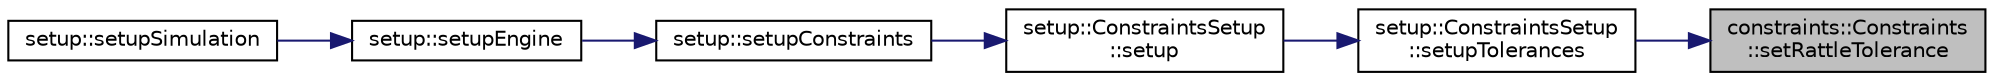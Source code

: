 digraph "constraints::Constraints::setRattleTolerance"
{
 // LATEX_PDF_SIZE
  edge [fontname="Helvetica",fontsize="10",labelfontname="Helvetica",labelfontsize="10"];
  node [fontname="Helvetica",fontsize="10",shape=record];
  rankdir="RL";
  Node1 [label="constraints::Constraints\l::setRattleTolerance",height=0.2,width=0.4,color="black", fillcolor="grey75", style="filled", fontcolor="black",tooltip=" "];
  Node1 -> Node2 [dir="back",color="midnightblue",fontsize="10",style="solid",fontname="Helvetica"];
  Node2 [label="setup::ConstraintsSetup\l::setupTolerances",height=0.2,width=0.4,color="black", fillcolor="white", style="filled",URL="$classsetup_1_1ConstraintsSetup.html#aad842b2b7acb00000b683b975b7253f7",tooltip="sets constraints tolerances"];
  Node2 -> Node3 [dir="back",color="midnightblue",fontsize="10",style="solid",fontname="Helvetica"];
  Node3 [label="setup::ConstraintsSetup\l::setup",height=0.2,width=0.4,color="black", fillcolor="white", style="filled",URL="$classsetup_1_1ConstraintsSetup.html#a4ee1a5580817fa5af58917d866431469",tooltip="sets constraints data in constraints object"];
  Node3 -> Node4 [dir="back",color="midnightblue",fontsize="10",style="solid",fontname="Helvetica"];
  Node4 [label="setup::setupConstraints",height=0.2,width=0.4,color="black", fillcolor="white", style="filled",URL="$namespacesetup.html#a4c05d45b03c990e339df0f3ccaecf44e",tooltip="constructs a new Constraints Setup:: Constraints Setup object and calls setup"];
  Node4 -> Node5 [dir="back",color="midnightblue",fontsize="10",style="solid",fontname="Helvetica"];
  Node5 [label="setup::setupEngine",height=0.2,width=0.4,color="black", fillcolor="white", style="filled",URL="$namespacesetup.html#aa83171046bbca205b3db6e0cd2dbc4e1",tooltip="setup the engine"];
  Node5 -> Node6 [dir="back",color="midnightblue",fontsize="10",style="solid",fontname="Helvetica"];
  Node6 [label="setup::setupSimulation",height=0.2,width=0.4,color="black", fillcolor="white", style="filled",URL="$namespacesetup.html#a1c000cdfa46aed7d8018017635915ae1",tooltip="setup the engine"];
}
